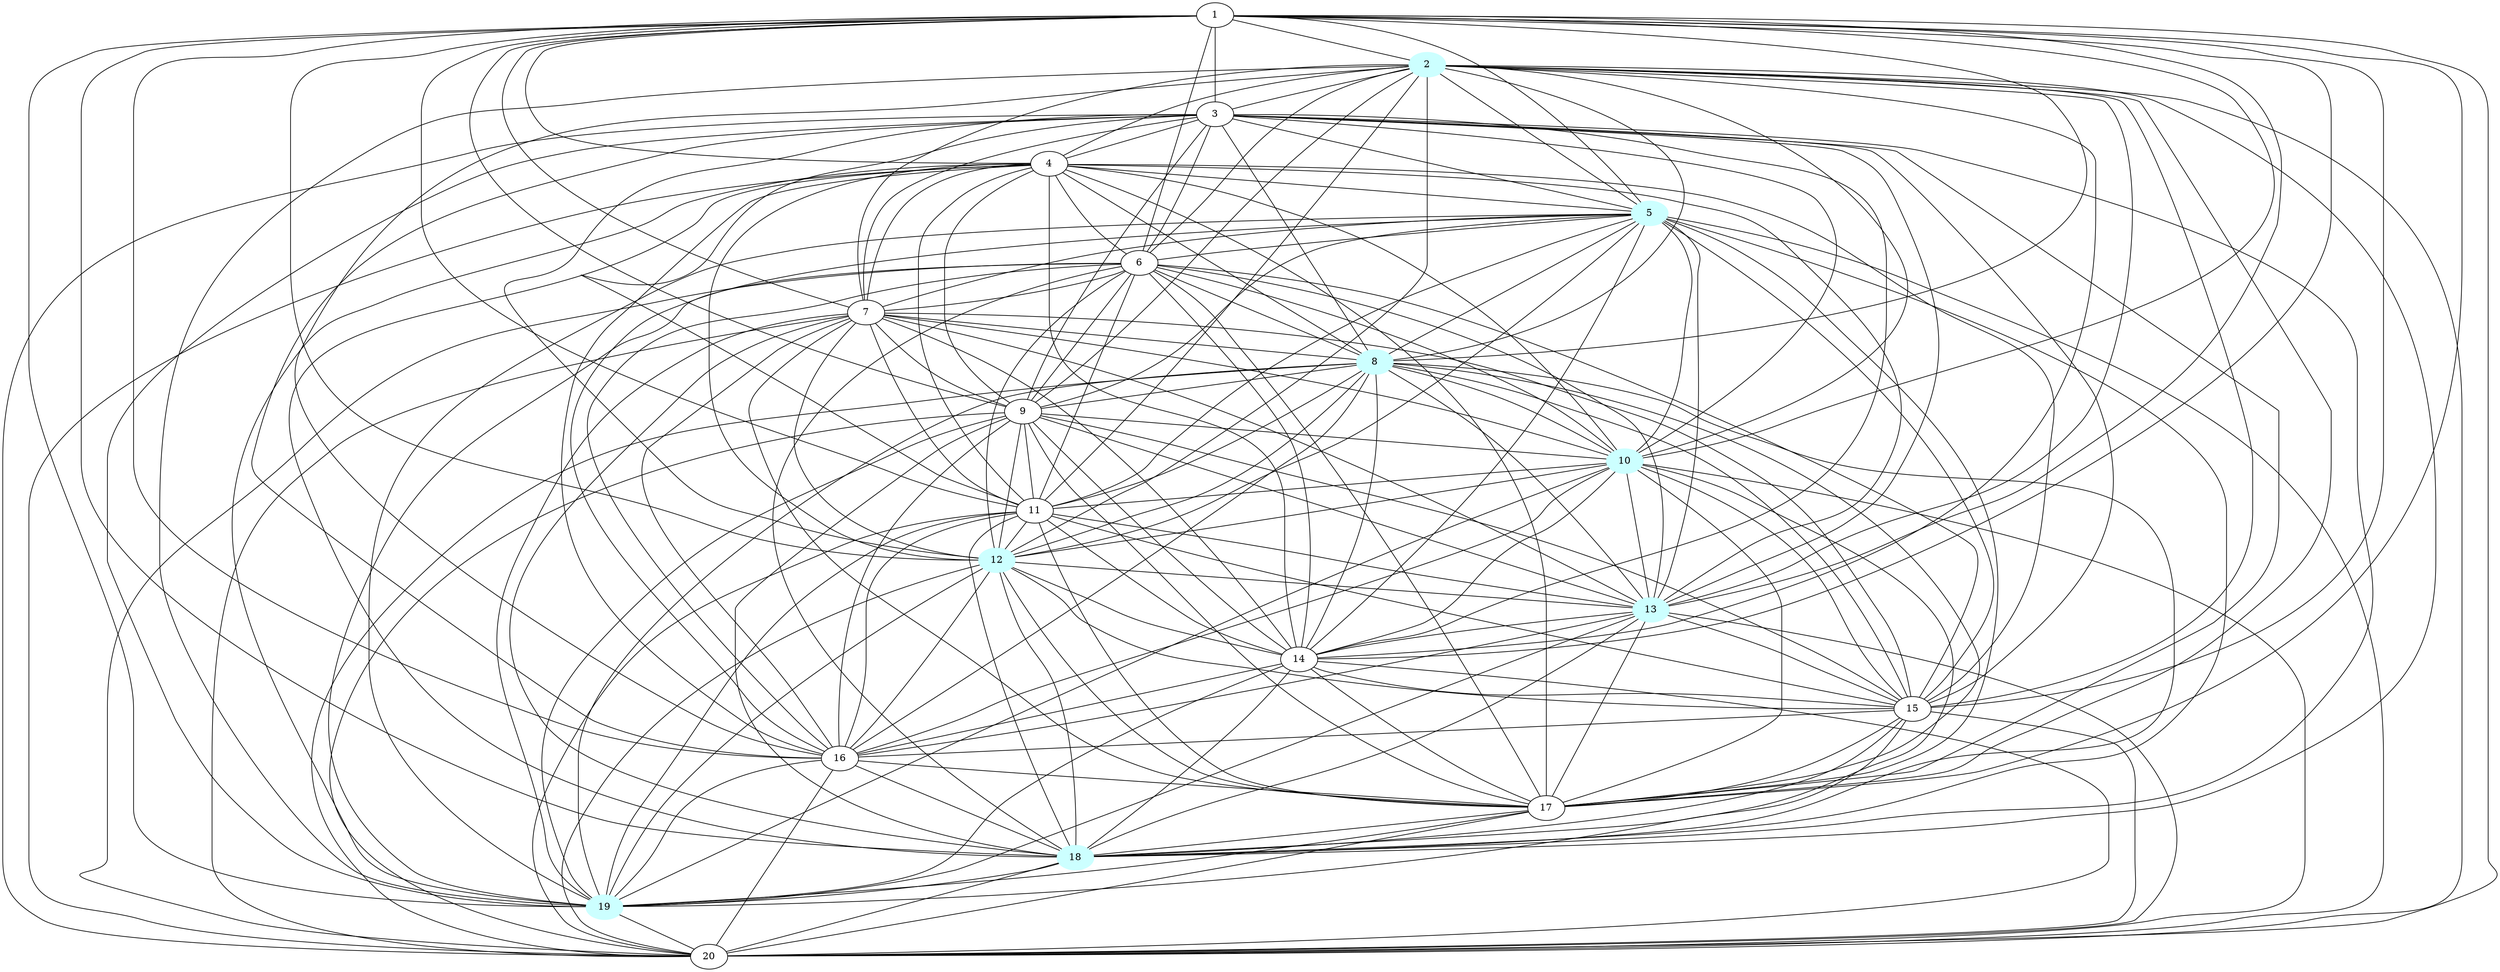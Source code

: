 graph G {
    2 [style=filled, color="#CCFFFF"];
    5 [style=filled, color="#CCFFFF"];
    8 [style=filled, color="#CCFFFF"];
    10 [style=filled, color="#CCFFFF"];
    12 [style=filled, color="#CCFFFF"];
    13 [style=filled, color="#CCFFFF"];
    18 [style=filled, color="#CCFFFF"];
    19 [style=filled, color="#CCFFFF"];
    1 -- 2 [len= 3]
    1 -- 3 [len= 1]
    1 -- 4 [len= 1]
    1 -- 5 [len= 2]
    1 -- 6 [len= 2]
    1 -- 7 [len= 2]
    1 -- 8 [len= 3]
    1 -- 9 [len= 2]
    1 -- 10 [len= 2]
    1 -- 11 [len= 2]
    1 -- 12 [len= 2]
    1 -- 13 [len= 2]
    1 -- 14 [len= 1]
    1 -- 15 [len= 1]
    1 -- 16 [len= 1]
    1 -- 17 [len= 2]
    1 -- 18 [len= 2]
    1 -- 19 [len= 2]
    1 -- 20 [len= 2]
    2 -- 3 [len= 3]
    2 -- 4 [len= 3]
    2 -- 5 [len= 1]
    2 -- 6 [len= 3]
    2 -- 7 [len= 3]
    2 -- 8 [len= 2]
    2 -- 9 [len= 4]
    2 -- 10 [len= 1]
    2 -- 11 [len= 4]
    2 -- 12 [len= 1]
    2 -- 13 [len= 1]
    2 -- 14 [len= 3]
    2 -- 15 [len= 2]
    2 -- 16 [len= 3]
    2 -- 17 [len= 3]
    2 -- 18 [len= 1]
    2 -- 19 [len= 1]
    2 -- 20 [len= 3]
    3 -- 4 [len= 1]
    3 -- 5 [len= 3]
    3 -- 6 [len= 2]
    3 -- 7 [len= 2]
    3 -- 8 [len= 3]
    3 -- 9 [len= 2]
    3 -- 10 [len= 3]
    3 -- 11 [len= 2]
    3 -- 12 [len= 3]
    3 -- 13 [len= 3]
    3 -- 14 [len= 2]
    3 -- 15 [len= 1]
    3 -- 16 [len= 2]
    3 -- 17 [len= 2]
    3 -- 18 [len= 3]
    3 -- 19 [len= 3]
    3 -- 20 [len= 2]
    4 -- 5 [len= 3]
    4 -- 6 [len= 2]
    4 -- 7 [len= 1]
    4 -- 8 [len= 3]
    4 -- 9 [len= 2]
    4 -- 10 [len= 3]
    4 -- 11 [len= 2]
    4 -- 12 [len= 3]
    4 -- 13 [len= 3]
    4 -- 14 [len= 2]
    4 -- 15 [len= 1]
    4 -- 16 [len= 2]
    4 -- 17 [len= 2]
    4 -- 18 [len= 3]
    4 -- 19 [len= 3]
    4 -- 20 [len= 2]
    5 -- 6 [len= 3]
    5 -- 7 [len= 3]
    5 -- 8 [len= 1]
    5 -- 9 [len= 4]
    5 -- 10 [len= 1]
    5 -- 11 [len= 4]
    5 -- 12 [len= 1]
    5 -- 13 [len= 1]
    5 -- 14 [len= 3]
    5 -- 15 [len= 2]
    5 -- 16 [len= 3]
    5 -- 17 [len= 3]
    5 -- 18 [len= 1]
    5 -- 19 [len= 1]
    5 -- 20 [len= 3]
    6 -- 7 [len= 2]
    6 -- 8 [len= 3]
    6 -- 9 [len= 2]
    6 -- 10 [len= 3]
    6 -- 11 [len= 1]
    6 -- 12 [len= 3]
    6 -- 13 [len= 3]
    6 -- 14 [len= 1]
    6 -- 15 [len= 2]
    6 -- 16 [len= 1]
    6 -- 17 [len= 1]
    6 -- 18 [len= 3]
    6 -- 19 [len= 3]
    6 -- 20 [len= 1]
    7 -- 8 [len= 3]
    7 -- 9 [len= 2]
    7 -- 10 [len= 3]
    7 -- 11 [len= 2]
    7 -- 12 [len= 3]
    7 -- 13 [len= 3]
    7 -- 14 [len= 2]
    7 -- 15 [len= 1]
    7 -- 16 [len= 2]
    7 -- 17 [len= 2]
    7 -- 18 [len= 3]
    7 -- 19 [len= 3]
    7 -- 20 [len= 2]
    8 -- 9 [len= 4]
    8 -- 10 [len= 1]
    8 -- 11 [len= 4]
    8 -- 12 [len= 1]
    8 -- 13 [len= 1]
    8 -- 14 [len= 3]
    8 -- 15 [len= 2]
    8 -- 16 [len= 3]
    8 -- 17 [len= 3]
    8 -- 18 [len= 1]
    8 -- 19 [len= 1]
    8 -- 20 [len= 3]
    9 -- 10 [len= 3]
    9 -- 11 [len= 1]
    9 -- 12 [len= 3]
    9 -- 13 [len= 4]
    9 -- 14 [len= 1]
    9 -- 15 [len= 2]
    9 -- 16 [len= 1]
    9 -- 17 [len= 1]
    9 -- 18 [len= 4]
    9 -- 19 [len= 3]
    9 -- 20 [len= 1]
    10 -- 11 [len= 3]
    10 -- 12 [len= 1]
    10 -- 13 [len= 1]
    10 -- 14 [len= 3]
    10 -- 15 [len= 2]
    10 -- 16 [len= 3]
    10 -- 17 [len= 3]
    10 -- 18 [len= 1]
    10 -- 19 [len= 1]
    10 -- 20 [len= 3]
    11 -- 12 [len= 3]
    11 -- 13 [len= 4]
    11 -- 14 [len= 1]
    11 -- 15 [len= 2]
    11 -- 16 [len= 1]
    11 -- 17 [len= 1]
    11 -- 18 [len= 4]
    11 -- 19 [len= 3]
    11 -- 20 [len= 1]
    12 -- 13 [len= 1]
    12 -- 14 [len= 3]
    12 -- 15 [len= 2]
    12 -- 16 [len= 3]
    12 -- 17 [len= 3]
    12 -- 18 [len= 1]
    12 -- 19 [len= 1]
    12 -- 20 [len= 3]
    13 -- 14 [len= 3]
    13 -- 15 [len= 2]
    13 -- 16 [len= 3]
    13 -- 17 [len= 3]
    13 -- 18 [len= 1]
    13 -- 19 [len= 1]
    13 -- 20 [len= 3]
    14 -- 15 [len= 2]
    14 -- 16 [len= 1]
    14 -- 17 [len= 1]
    14 -- 18 [len= 3]
    14 -- 19 [len= 3]
    14 -- 20 [len= 1]
    15 -- 16 [len= 2]
    15 -- 17 [len= 2]
    15 -- 18 [len= 2]
    15 -- 19 [len= 2]
    15 -- 20 [len= 2]
    16 -- 17 [len= 1]
    16 -- 18 [len= 3]
    16 -- 19 [len= 3]
    16 -- 20 [len= 1]
    17 -- 18 [len= 3]
    17 -- 19 [len= 3]
    17 -- 20 [len= 1]
    18 -- 19 [len= 1]
    18 -- 20 [len= 3]
    19 -- 20 [len= 3]
}
